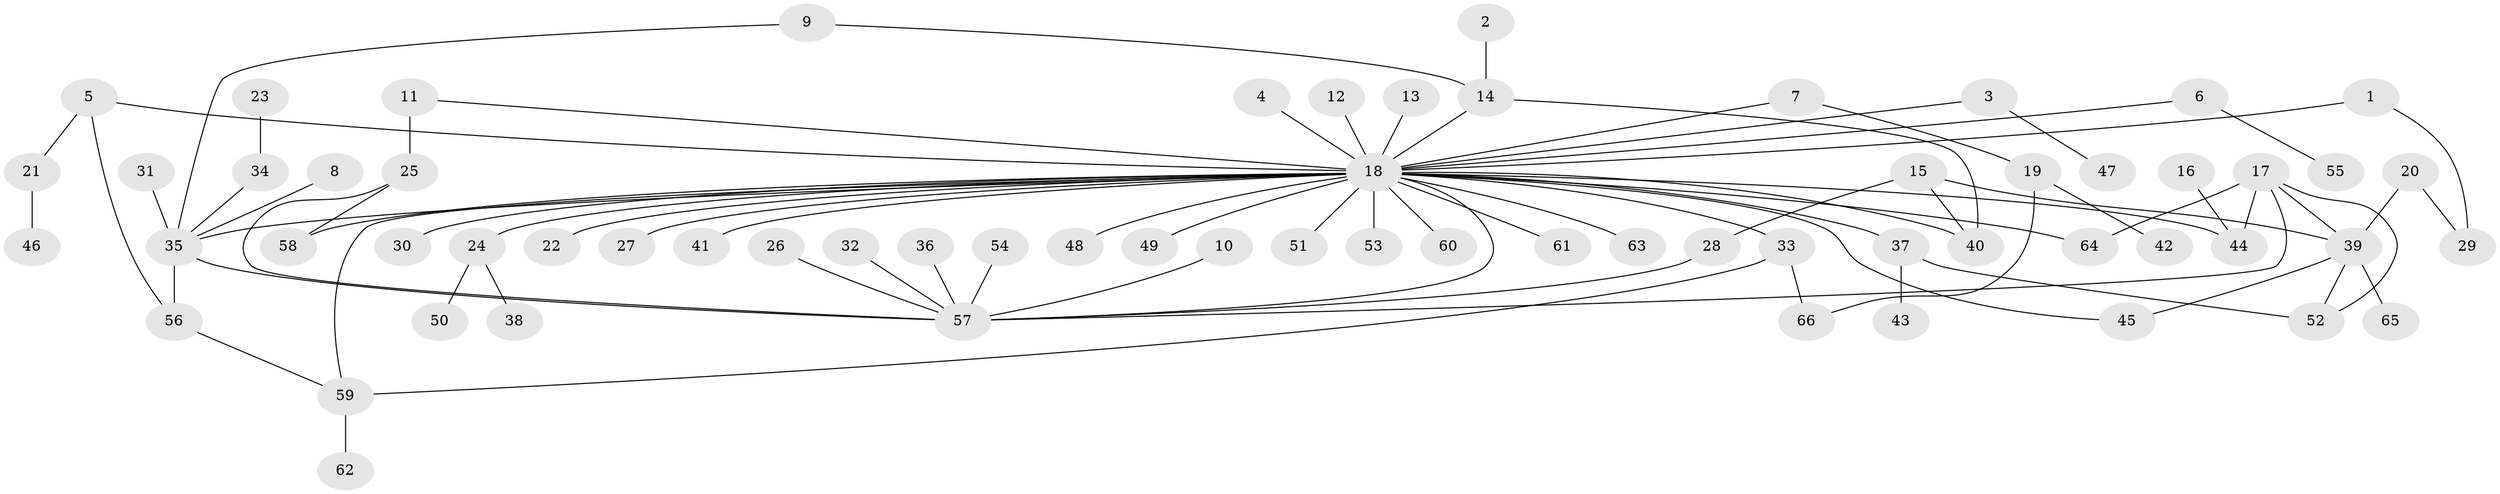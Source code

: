 // original degree distribution, {4: 0.05343511450381679, 36: 0.007633587786259542, 5: 0.04580152671755725, 2: 0.16793893129770993, 12: 0.007633587786259542, 6: 0.015267175572519083, 3: 0.11450381679389313, 1: 0.5725190839694656, 8: 0.007633587786259542, 10: 0.007633587786259542}
// Generated by graph-tools (version 1.1) at 2025/01/03/09/25 03:01:39]
// undirected, 66 vertices, 82 edges
graph export_dot {
graph [start="1"]
  node [color=gray90,style=filled];
  1;
  2;
  3;
  4;
  5;
  6;
  7;
  8;
  9;
  10;
  11;
  12;
  13;
  14;
  15;
  16;
  17;
  18;
  19;
  20;
  21;
  22;
  23;
  24;
  25;
  26;
  27;
  28;
  29;
  30;
  31;
  32;
  33;
  34;
  35;
  36;
  37;
  38;
  39;
  40;
  41;
  42;
  43;
  44;
  45;
  46;
  47;
  48;
  49;
  50;
  51;
  52;
  53;
  54;
  55;
  56;
  57;
  58;
  59;
  60;
  61;
  62;
  63;
  64;
  65;
  66;
  1 -- 18 [weight=1.0];
  1 -- 29 [weight=1.0];
  2 -- 14 [weight=1.0];
  3 -- 18 [weight=1.0];
  3 -- 47 [weight=1.0];
  4 -- 18 [weight=1.0];
  5 -- 18 [weight=1.0];
  5 -- 21 [weight=1.0];
  5 -- 56 [weight=1.0];
  6 -- 18 [weight=1.0];
  6 -- 55 [weight=1.0];
  7 -- 18 [weight=1.0];
  7 -- 19 [weight=1.0];
  8 -- 35 [weight=1.0];
  9 -- 14 [weight=1.0];
  9 -- 35 [weight=1.0];
  10 -- 57 [weight=1.0];
  11 -- 18 [weight=1.0];
  11 -- 25 [weight=2.0];
  12 -- 18 [weight=1.0];
  13 -- 18 [weight=1.0];
  14 -- 18 [weight=1.0];
  14 -- 40 [weight=1.0];
  15 -- 28 [weight=1.0];
  15 -- 39 [weight=1.0];
  15 -- 40 [weight=1.0];
  16 -- 44 [weight=1.0];
  17 -- 39 [weight=1.0];
  17 -- 44 [weight=1.0];
  17 -- 52 [weight=1.0];
  17 -- 57 [weight=1.0];
  17 -- 64 [weight=1.0];
  18 -- 22 [weight=1.0];
  18 -- 24 [weight=2.0];
  18 -- 27 [weight=1.0];
  18 -- 30 [weight=1.0];
  18 -- 33 [weight=1.0];
  18 -- 35 [weight=1.0];
  18 -- 37 [weight=1.0];
  18 -- 40 [weight=1.0];
  18 -- 41 [weight=1.0];
  18 -- 44 [weight=1.0];
  18 -- 45 [weight=1.0];
  18 -- 48 [weight=1.0];
  18 -- 49 [weight=1.0];
  18 -- 51 [weight=1.0];
  18 -- 53 [weight=1.0];
  18 -- 57 [weight=1.0];
  18 -- 58 [weight=1.0];
  18 -- 59 [weight=1.0];
  18 -- 60 [weight=1.0];
  18 -- 61 [weight=1.0];
  18 -- 63 [weight=1.0];
  18 -- 64 [weight=1.0];
  19 -- 42 [weight=1.0];
  19 -- 66 [weight=1.0];
  20 -- 29 [weight=1.0];
  20 -- 39 [weight=1.0];
  21 -- 46 [weight=1.0];
  23 -- 34 [weight=1.0];
  24 -- 38 [weight=1.0];
  24 -- 50 [weight=1.0];
  25 -- 57 [weight=1.0];
  25 -- 58 [weight=1.0];
  26 -- 57 [weight=1.0];
  28 -- 57 [weight=1.0];
  31 -- 35 [weight=1.0];
  32 -- 57 [weight=1.0];
  33 -- 59 [weight=1.0];
  33 -- 66 [weight=1.0];
  34 -- 35 [weight=1.0];
  35 -- 56 [weight=1.0];
  35 -- 57 [weight=1.0];
  36 -- 57 [weight=1.0];
  37 -- 43 [weight=1.0];
  37 -- 52 [weight=1.0];
  39 -- 45 [weight=1.0];
  39 -- 52 [weight=1.0];
  39 -- 65 [weight=1.0];
  54 -- 57 [weight=1.0];
  56 -- 59 [weight=1.0];
  59 -- 62 [weight=1.0];
}
